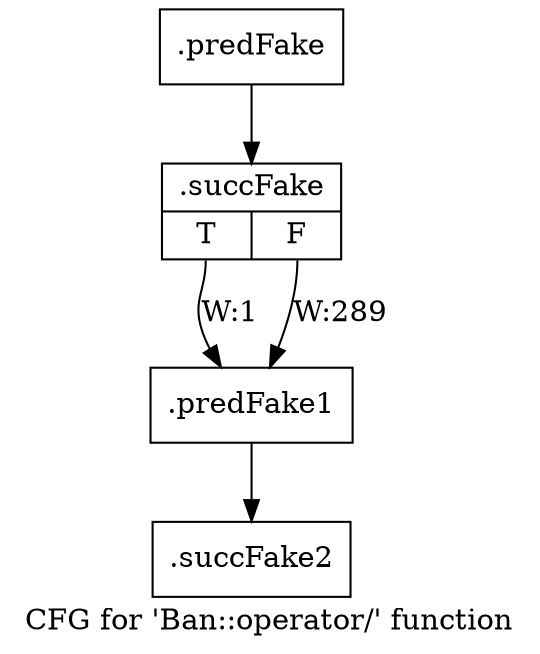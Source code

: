 digraph "CFG for 'Ban::operator/' function" {
	label="CFG for 'Ban::operator/' function";

	Node0x3a4e840 [shape=record,filename="",linenumber="",label="{.predFake}"];
	Node0x3a4e840 -> Node0x39c6400[ callList="3:127" memoryops="" filename="../../../../src/ban_s3.cpp" execusionnum="288"];
	Node0x39c6400 [shape=record,filename="../../../../src/ban_s3.cpp",linenumber="127",label="{.succFake|{<s0>T|<s1>F}}"];
	Node0x39c6400:s0 -> Node0x3a50920[label="W:1" callList="" memoryops="" filename="../../../../src/ban_s3.cpp" execusionnum="0"];
	Node0x39c6400:s1 -> Node0x3a50920[label="W:289" callList="5:137" memoryops="; ; ; ; ; " filename="../../../../src/ban_s3.cpp" execusionnum="288"];
	Node0x3a50920 [shape=record,filename="../../../../src/ban_s3.cpp",linenumber="140",label="{.predFake1}"];
	Node0x3a50920 -> Node0x39c6500[ callList="" memoryops="" filename="../../../../src/ban_s3.cpp" execusionnum="288"];
	Node0x39c6500 [shape=record,filename="../../../../src/ban_s3.cpp",linenumber="140",label="{.succFake2}"];
}
